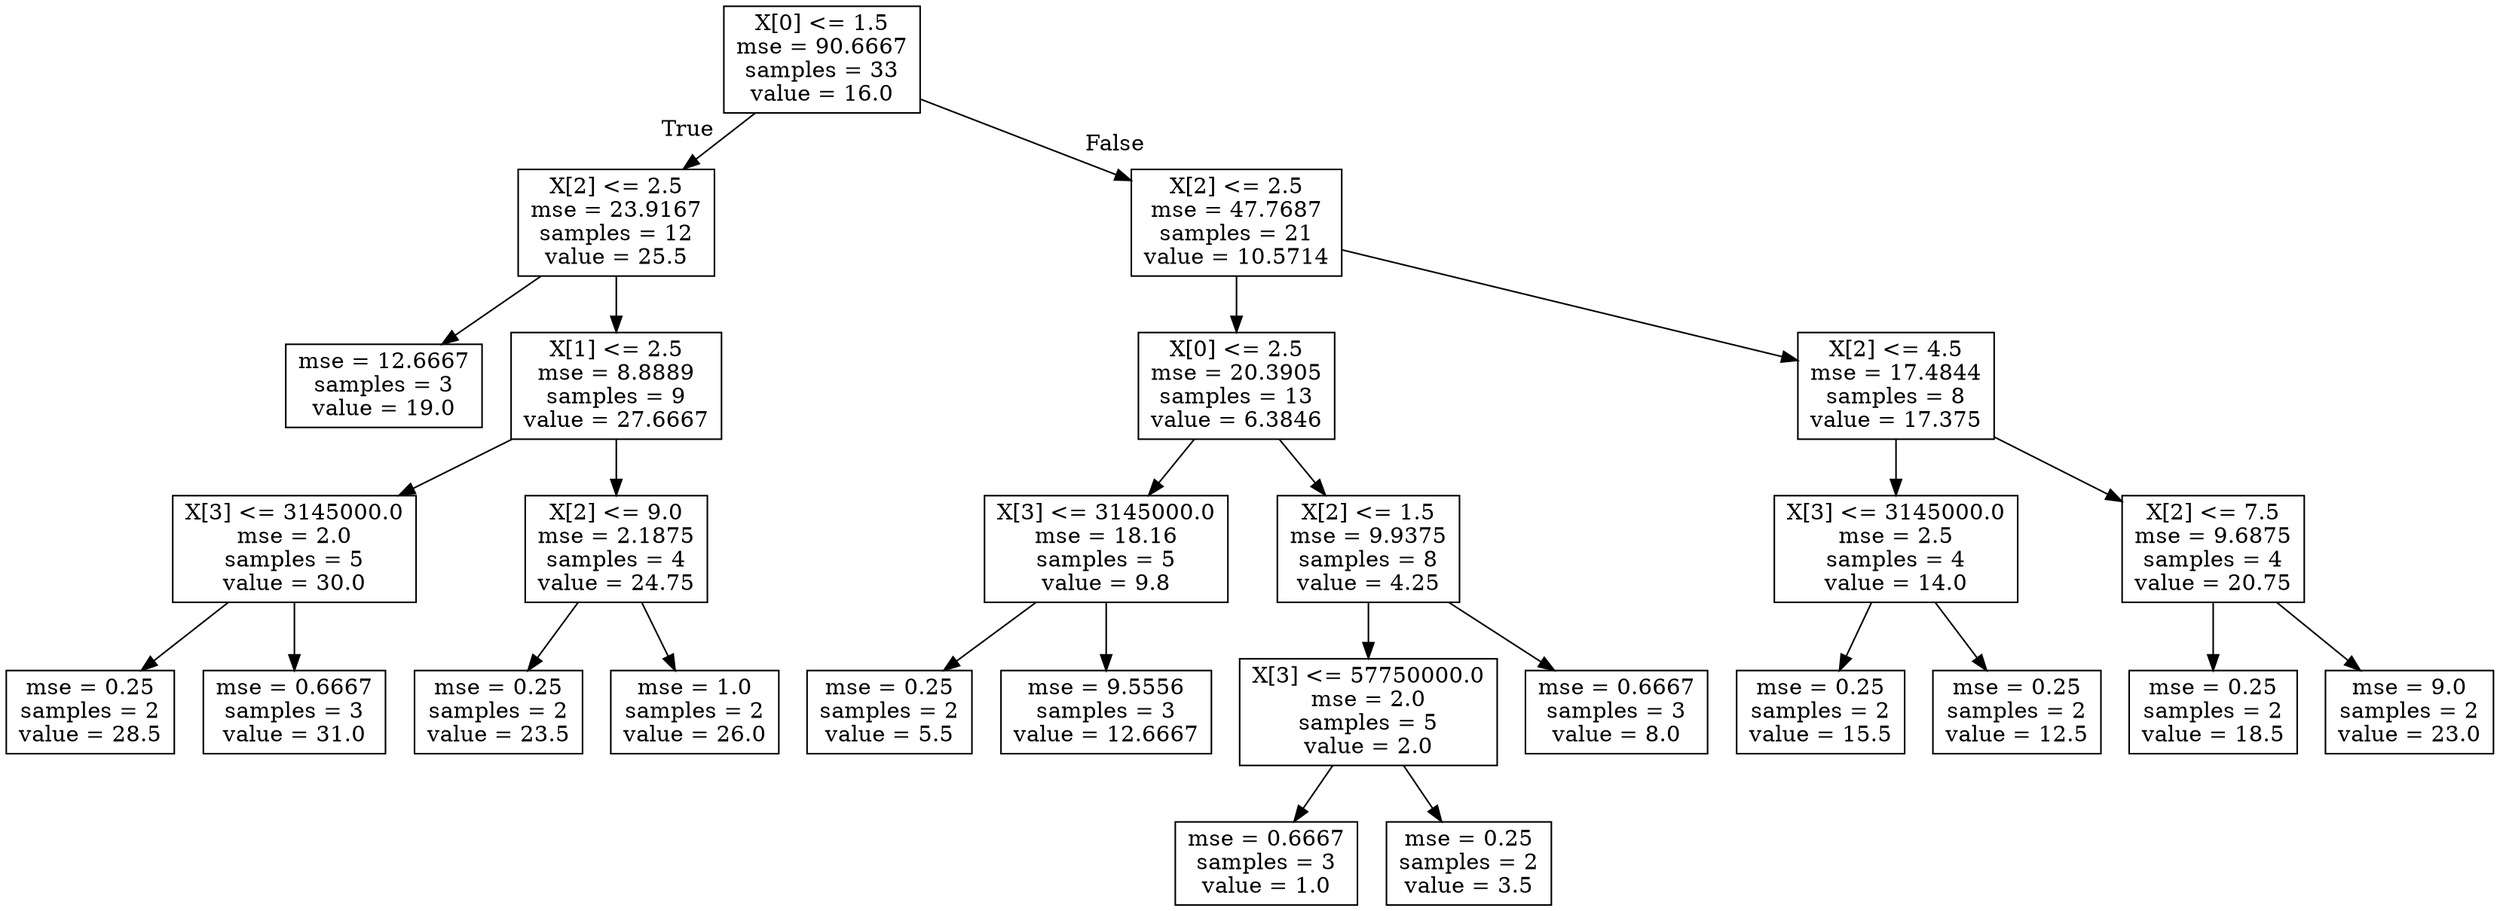 digraph Tree {
node [shape=box] ;
0 [label="X[0] <= 1.5\nmse = 90.6667\nsamples = 33\nvalue = 16.0"] ;
1 [label="X[2] <= 2.5\nmse = 23.9167\nsamples = 12\nvalue = 25.5"] ;
0 -> 1 [labeldistance=2.5, labelangle=45, headlabel="True"] ;
2 [label="mse = 12.6667\nsamples = 3\nvalue = 19.0"] ;
1 -> 2 ;
3 [label="X[1] <= 2.5\nmse = 8.8889\nsamples = 9\nvalue = 27.6667"] ;
1 -> 3 ;
4 [label="X[3] <= 3145000.0\nmse = 2.0\nsamples = 5\nvalue = 30.0"] ;
3 -> 4 ;
5 [label="mse = 0.25\nsamples = 2\nvalue = 28.5"] ;
4 -> 5 ;
6 [label="mse = 0.6667\nsamples = 3\nvalue = 31.0"] ;
4 -> 6 ;
7 [label="X[2] <= 9.0\nmse = 2.1875\nsamples = 4\nvalue = 24.75"] ;
3 -> 7 ;
8 [label="mse = 0.25\nsamples = 2\nvalue = 23.5"] ;
7 -> 8 ;
9 [label="mse = 1.0\nsamples = 2\nvalue = 26.0"] ;
7 -> 9 ;
10 [label="X[2] <= 2.5\nmse = 47.7687\nsamples = 21\nvalue = 10.5714"] ;
0 -> 10 [labeldistance=2.5, labelangle=-45, headlabel="False"] ;
11 [label="X[0] <= 2.5\nmse = 20.3905\nsamples = 13\nvalue = 6.3846"] ;
10 -> 11 ;
12 [label="X[3] <= 3145000.0\nmse = 18.16\nsamples = 5\nvalue = 9.8"] ;
11 -> 12 ;
13 [label="mse = 0.25\nsamples = 2\nvalue = 5.5"] ;
12 -> 13 ;
14 [label="mse = 9.5556\nsamples = 3\nvalue = 12.6667"] ;
12 -> 14 ;
15 [label="X[2] <= 1.5\nmse = 9.9375\nsamples = 8\nvalue = 4.25"] ;
11 -> 15 ;
16 [label="X[3] <= 57750000.0\nmse = 2.0\nsamples = 5\nvalue = 2.0"] ;
15 -> 16 ;
17 [label="mse = 0.6667\nsamples = 3\nvalue = 1.0"] ;
16 -> 17 ;
18 [label="mse = 0.25\nsamples = 2\nvalue = 3.5"] ;
16 -> 18 ;
19 [label="mse = 0.6667\nsamples = 3\nvalue = 8.0"] ;
15 -> 19 ;
20 [label="X[2] <= 4.5\nmse = 17.4844\nsamples = 8\nvalue = 17.375"] ;
10 -> 20 ;
21 [label="X[3] <= 3145000.0\nmse = 2.5\nsamples = 4\nvalue = 14.0"] ;
20 -> 21 ;
22 [label="mse = 0.25\nsamples = 2\nvalue = 15.5"] ;
21 -> 22 ;
23 [label="mse = 0.25\nsamples = 2\nvalue = 12.5"] ;
21 -> 23 ;
24 [label="X[2] <= 7.5\nmse = 9.6875\nsamples = 4\nvalue = 20.75"] ;
20 -> 24 ;
25 [label="mse = 0.25\nsamples = 2\nvalue = 18.5"] ;
24 -> 25 ;
26 [label="mse = 9.0\nsamples = 2\nvalue = 23.0"] ;
24 -> 26 ;
}